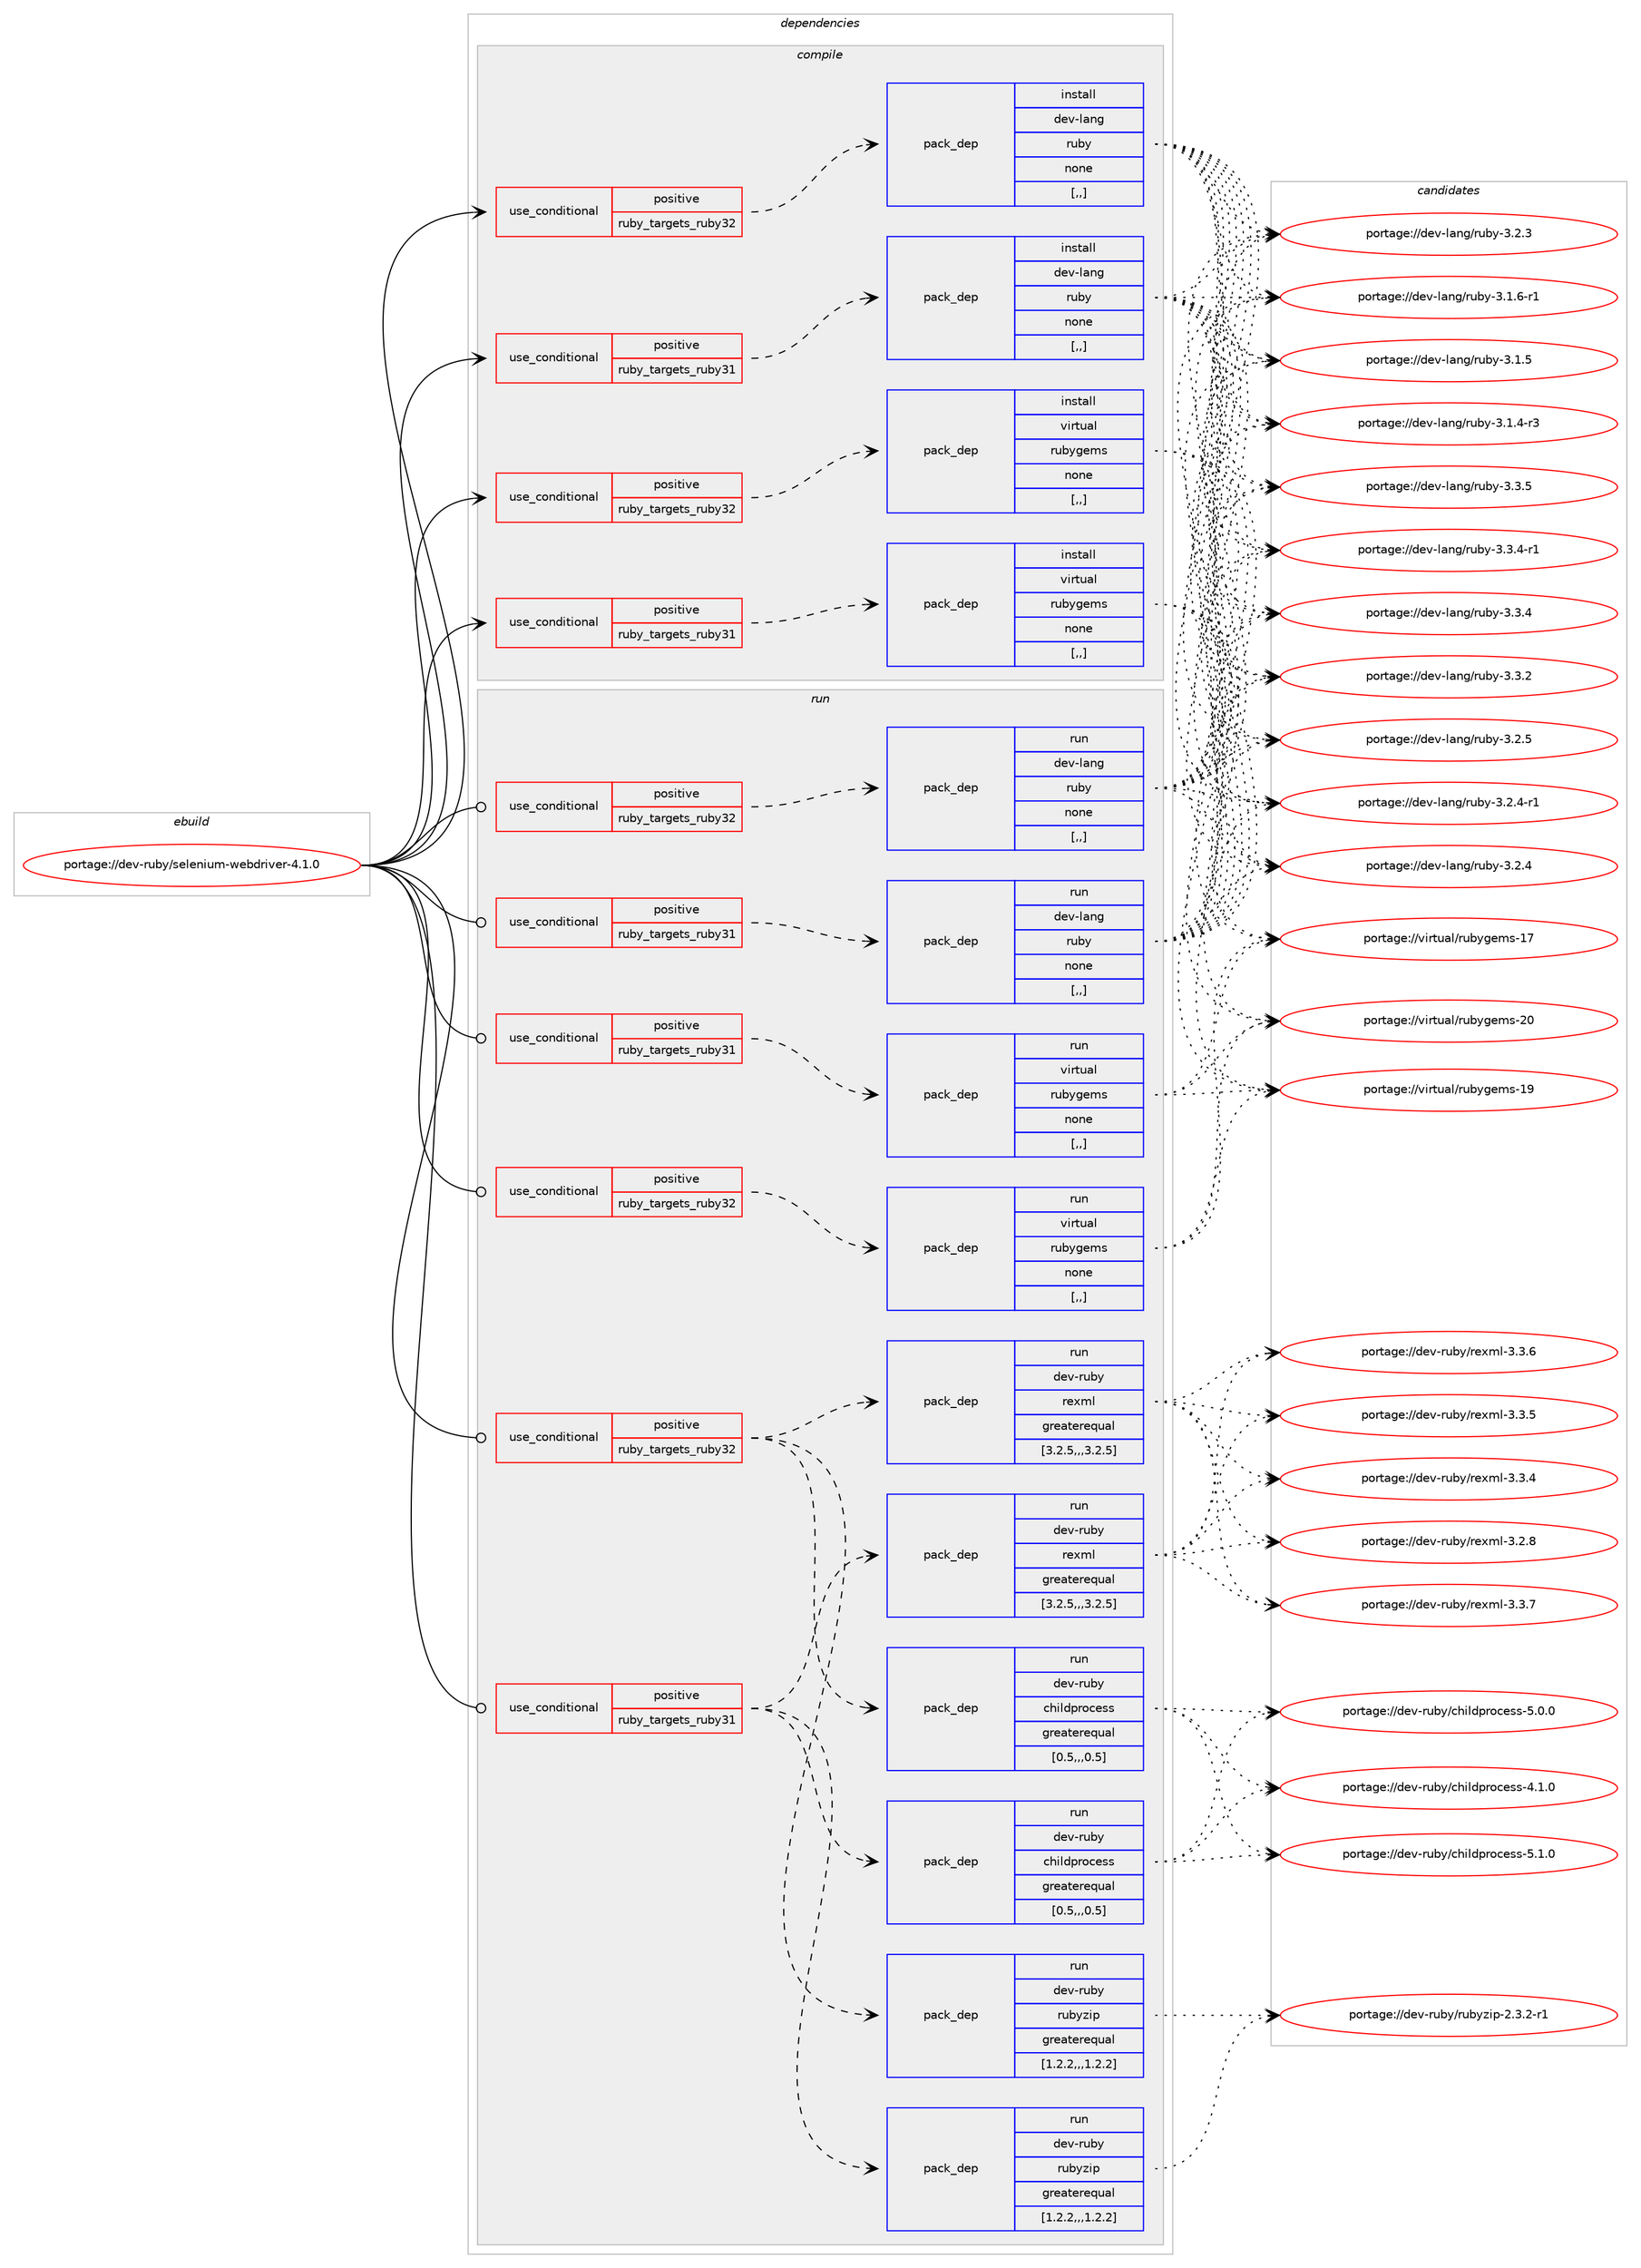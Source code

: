 digraph prolog {

# *************
# Graph options
# *************

newrank=true;
concentrate=true;
compound=true;
graph [rankdir=LR,fontname=Helvetica,fontsize=10,ranksep=1.5];#, ranksep=2.5, nodesep=0.2];
edge  [arrowhead=vee];
node  [fontname=Helvetica,fontsize=10];

# **********
# The ebuild
# **********

subgraph cluster_leftcol {
color=gray;
label=<<i>ebuild</i>>;
id [label="portage://dev-ruby/selenium-webdriver-4.1.0", color=red, width=4, href="../dev-ruby/selenium-webdriver-4.1.0.svg"];
}

# ****************
# The dependencies
# ****************

subgraph cluster_midcol {
color=gray;
label=<<i>dependencies</i>>;
subgraph cluster_compile {
fillcolor="#eeeeee";
style=filled;
label=<<i>compile</i>>;
subgraph cond187511 {
dependency699215 [label=<<TABLE BORDER="0" CELLBORDER="1" CELLSPACING="0" CELLPADDING="4"><TR><TD ROWSPAN="3" CELLPADDING="10">use_conditional</TD></TR><TR><TD>positive</TD></TR><TR><TD>ruby_targets_ruby31</TD></TR></TABLE>>, shape=none, color=red];
subgraph pack506723 {
dependency699216 [label=<<TABLE BORDER="0" CELLBORDER="1" CELLSPACING="0" CELLPADDING="4" WIDTH="220"><TR><TD ROWSPAN="6" CELLPADDING="30">pack_dep</TD></TR><TR><TD WIDTH="110">install</TD></TR><TR><TD>dev-lang</TD></TR><TR><TD>ruby</TD></TR><TR><TD>none</TD></TR><TR><TD>[,,]</TD></TR></TABLE>>, shape=none, color=blue];
}
dependency699215:e -> dependency699216:w [weight=20,style="dashed",arrowhead="vee"];
}
id:e -> dependency699215:w [weight=20,style="solid",arrowhead="vee"];
subgraph cond187512 {
dependency699217 [label=<<TABLE BORDER="0" CELLBORDER="1" CELLSPACING="0" CELLPADDING="4"><TR><TD ROWSPAN="3" CELLPADDING="10">use_conditional</TD></TR><TR><TD>positive</TD></TR><TR><TD>ruby_targets_ruby31</TD></TR></TABLE>>, shape=none, color=red];
subgraph pack506724 {
dependency699218 [label=<<TABLE BORDER="0" CELLBORDER="1" CELLSPACING="0" CELLPADDING="4" WIDTH="220"><TR><TD ROWSPAN="6" CELLPADDING="30">pack_dep</TD></TR><TR><TD WIDTH="110">install</TD></TR><TR><TD>virtual</TD></TR><TR><TD>rubygems</TD></TR><TR><TD>none</TD></TR><TR><TD>[,,]</TD></TR></TABLE>>, shape=none, color=blue];
}
dependency699217:e -> dependency699218:w [weight=20,style="dashed",arrowhead="vee"];
}
id:e -> dependency699217:w [weight=20,style="solid",arrowhead="vee"];
subgraph cond187513 {
dependency699219 [label=<<TABLE BORDER="0" CELLBORDER="1" CELLSPACING="0" CELLPADDING="4"><TR><TD ROWSPAN="3" CELLPADDING="10">use_conditional</TD></TR><TR><TD>positive</TD></TR><TR><TD>ruby_targets_ruby32</TD></TR></TABLE>>, shape=none, color=red];
subgraph pack506725 {
dependency699220 [label=<<TABLE BORDER="0" CELLBORDER="1" CELLSPACING="0" CELLPADDING="4" WIDTH="220"><TR><TD ROWSPAN="6" CELLPADDING="30">pack_dep</TD></TR><TR><TD WIDTH="110">install</TD></TR><TR><TD>dev-lang</TD></TR><TR><TD>ruby</TD></TR><TR><TD>none</TD></TR><TR><TD>[,,]</TD></TR></TABLE>>, shape=none, color=blue];
}
dependency699219:e -> dependency699220:w [weight=20,style="dashed",arrowhead="vee"];
}
id:e -> dependency699219:w [weight=20,style="solid",arrowhead="vee"];
subgraph cond187514 {
dependency699221 [label=<<TABLE BORDER="0" CELLBORDER="1" CELLSPACING="0" CELLPADDING="4"><TR><TD ROWSPAN="3" CELLPADDING="10">use_conditional</TD></TR><TR><TD>positive</TD></TR><TR><TD>ruby_targets_ruby32</TD></TR></TABLE>>, shape=none, color=red];
subgraph pack506726 {
dependency699222 [label=<<TABLE BORDER="0" CELLBORDER="1" CELLSPACING="0" CELLPADDING="4" WIDTH="220"><TR><TD ROWSPAN="6" CELLPADDING="30">pack_dep</TD></TR><TR><TD WIDTH="110">install</TD></TR><TR><TD>virtual</TD></TR><TR><TD>rubygems</TD></TR><TR><TD>none</TD></TR><TR><TD>[,,]</TD></TR></TABLE>>, shape=none, color=blue];
}
dependency699221:e -> dependency699222:w [weight=20,style="dashed",arrowhead="vee"];
}
id:e -> dependency699221:w [weight=20,style="solid",arrowhead="vee"];
}
subgraph cluster_compileandrun {
fillcolor="#eeeeee";
style=filled;
label=<<i>compile and run</i>>;
}
subgraph cluster_run {
fillcolor="#eeeeee";
style=filled;
label=<<i>run</i>>;
subgraph cond187515 {
dependency699223 [label=<<TABLE BORDER="0" CELLBORDER="1" CELLSPACING="0" CELLPADDING="4"><TR><TD ROWSPAN="3" CELLPADDING="10">use_conditional</TD></TR><TR><TD>positive</TD></TR><TR><TD>ruby_targets_ruby31</TD></TR></TABLE>>, shape=none, color=red];
subgraph pack506727 {
dependency699224 [label=<<TABLE BORDER="0" CELLBORDER="1" CELLSPACING="0" CELLPADDING="4" WIDTH="220"><TR><TD ROWSPAN="6" CELLPADDING="30">pack_dep</TD></TR><TR><TD WIDTH="110">run</TD></TR><TR><TD>dev-lang</TD></TR><TR><TD>ruby</TD></TR><TR><TD>none</TD></TR><TR><TD>[,,]</TD></TR></TABLE>>, shape=none, color=blue];
}
dependency699223:e -> dependency699224:w [weight=20,style="dashed",arrowhead="vee"];
}
id:e -> dependency699223:w [weight=20,style="solid",arrowhead="odot"];
subgraph cond187516 {
dependency699225 [label=<<TABLE BORDER="0" CELLBORDER="1" CELLSPACING="0" CELLPADDING="4"><TR><TD ROWSPAN="3" CELLPADDING="10">use_conditional</TD></TR><TR><TD>positive</TD></TR><TR><TD>ruby_targets_ruby31</TD></TR></TABLE>>, shape=none, color=red];
subgraph pack506728 {
dependency699226 [label=<<TABLE BORDER="0" CELLBORDER="1" CELLSPACING="0" CELLPADDING="4" WIDTH="220"><TR><TD ROWSPAN="6" CELLPADDING="30">pack_dep</TD></TR><TR><TD WIDTH="110">run</TD></TR><TR><TD>dev-ruby</TD></TR><TR><TD>childprocess</TD></TR><TR><TD>greaterequal</TD></TR><TR><TD>[0.5,,,0.5]</TD></TR></TABLE>>, shape=none, color=blue];
}
dependency699225:e -> dependency699226:w [weight=20,style="dashed",arrowhead="vee"];
subgraph pack506729 {
dependency699227 [label=<<TABLE BORDER="0" CELLBORDER="1" CELLSPACING="0" CELLPADDING="4" WIDTH="220"><TR><TD ROWSPAN="6" CELLPADDING="30">pack_dep</TD></TR><TR><TD WIDTH="110">run</TD></TR><TR><TD>dev-ruby</TD></TR><TR><TD>rexml</TD></TR><TR><TD>greaterequal</TD></TR><TR><TD>[3.2.5,,,3.2.5]</TD></TR></TABLE>>, shape=none, color=blue];
}
dependency699225:e -> dependency699227:w [weight=20,style="dashed",arrowhead="vee"];
subgraph pack506730 {
dependency699228 [label=<<TABLE BORDER="0" CELLBORDER="1" CELLSPACING="0" CELLPADDING="4" WIDTH="220"><TR><TD ROWSPAN="6" CELLPADDING="30">pack_dep</TD></TR><TR><TD WIDTH="110">run</TD></TR><TR><TD>dev-ruby</TD></TR><TR><TD>rubyzip</TD></TR><TR><TD>greaterequal</TD></TR><TR><TD>[1.2.2,,,1.2.2]</TD></TR></TABLE>>, shape=none, color=blue];
}
dependency699225:e -> dependency699228:w [weight=20,style="dashed",arrowhead="vee"];
}
id:e -> dependency699225:w [weight=20,style="solid",arrowhead="odot"];
subgraph cond187517 {
dependency699229 [label=<<TABLE BORDER="0" CELLBORDER="1" CELLSPACING="0" CELLPADDING="4"><TR><TD ROWSPAN="3" CELLPADDING="10">use_conditional</TD></TR><TR><TD>positive</TD></TR><TR><TD>ruby_targets_ruby31</TD></TR></TABLE>>, shape=none, color=red];
subgraph pack506731 {
dependency699230 [label=<<TABLE BORDER="0" CELLBORDER="1" CELLSPACING="0" CELLPADDING="4" WIDTH="220"><TR><TD ROWSPAN="6" CELLPADDING="30">pack_dep</TD></TR><TR><TD WIDTH="110">run</TD></TR><TR><TD>virtual</TD></TR><TR><TD>rubygems</TD></TR><TR><TD>none</TD></TR><TR><TD>[,,]</TD></TR></TABLE>>, shape=none, color=blue];
}
dependency699229:e -> dependency699230:w [weight=20,style="dashed",arrowhead="vee"];
}
id:e -> dependency699229:w [weight=20,style="solid",arrowhead="odot"];
subgraph cond187518 {
dependency699231 [label=<<TABLE BORDER="0" CELLBORDER="1" CELLSPACING="0" CELLPADDING="4"><TR><TD ROWSPAN="3" CELLPADDING="10">use_conditional</TD></TR><TR><TD>positive</TD></TR><TR><TD>ruby_targets_ruby32</TD></TR></TABLE>>, shape=none, color=red];
subgraph pack506732 {
dependency699232 [label=<<TABLE BORDER="0" CELLBORDER="1" CELLSPACING="0" CELLPADDING="4" WIDTH="220"><TR><TD ROWSPAN="6" CELLPADDING="30">pack_dep</TD></TR><TR><TD WIDTH="110">run</TD></TR><TR><TD>dev-lang</TD></TR><TR><TD>ruby</TD></TR><TR><TD>none</TD></TR><TR><TD>[,,]</TD></TR></TABLE>>, shape=none, color=blue];
}
dependency699231:e -> dependency699232:w [weight=20,style="dashed",arrowhead="vee"];
}
id:e -> dependency699231:w [weight=20,style="solid",arrowhead="odot"];
subgraph cond187519 {
dependency699233 [label=<<TABLE BORDER="0" CELLBORDER="1" CELLSPACING="0" CELLPADDING="4"><TR><TD ROWSPAN="3" CELLPADDING="10">use_conditional</TD></TR><TR><TD>positive</TD></TR><TR><TD>ruby_targets_ruby32</TD></TR></TABLE>>, shape=none, color=red];
subgraph pack506733 {
dependency699234 [label=<<TABLE BORDER="0" CELLBORDER="1" CELLSPACING="0" CELLPADDING="4" WIDTH="220"><TR><TD ROWSPAN="6" CELLPADDING="30">pack_dep</TD></TR><TR><TD WIDTH="110">run</TD></TR><TR><TD>dev-ruby</TD></TR><TR><TD>childprocess</TD></TR><TR><TD>greaterequal</TD></TR><TR><TD>[0.5,,,0.5]</TD></TR></TABLE>>, shape=none, color=blue];
}
dependency699233:e -> dependency699234:w [weight=20,style="dashed",arrowhead="vee"];
subgraph pack506734 {
dependency699235 [label=<<TABLE BORDER="0" CELLBORDER="1" CELLSPACING="0" CELLPADDING="4" WIDTH="220"><TR><TD ROWSPAN="6" CELLPADDING="30">pack_dep</TD></TR><TR><TD WIDTH="110">run</TD></TR><TR><TD>dev-ruby</TD></TR><TR><TD>rexml</TD></TR><TR><TD>greaterequal</TD></TR><TR><TD>[3.2.5,,,3.2.5]</TD></TR></TABLE>>, shape=none, color=blue];
}
dependency699233:e -> dependency699235:w [weight=20,style="dashed",arrowhead="vee"];
subgraph pack506735 {
dependency699236 [label=<<TABLE BORDER="0" CELLBORDER="1" CELLSPACING="0" CELLPADDING="4" WIDTH="220"><TR><TD ROWSPAN="6" CELLPADDING="30">pack_dep</TD></TR><TR><TD WIDTH="110">run</TD></TR><TR><TD>dev-ruby</TD></TR><TR><TD>rubyzip</TD></TR><TR><TD>greaterequal</TD></TR><TR><TD>[1.2.2,,,1.2.2]</TD></TR></TABLE>>, shape=none, color=blue];
}
dependency699233:e -> dependency699236:w [weight=20,style="dashed",arrowhead="vee"];
}
id:e -> dependency699233:w [weight=20,style="solid",arrowhead="odot"];
subgraph cond187520 {
dependency699237 [label=<<TABLE BORDER="0" CELLBORDER="1" CELLSPACING="0" CELLPADDING="4"><TR><TD ROWSPAN="3" CELLPADDING="10">use_conditional</TD></TR><TR><TD>positive</TD></TR><TR><TD>ruby_targets_ruby32</TD></TR></TABLE>>, shape=none, color=red];
subgraph pack506736 {
dependency699238 [label=<<TABLE BORDER="0" CELLBORDER="1" CELLSPACING="0" CELLPADDING="4" WIDTH="220"><TR><TD ROWSPAN="6" CELLPADDING="30">pack_dep</TD></TR><TR><TD WIDTH="110">run</TD></TR><TR><TD>virtual</TD></TR><TR><TD>rubygems</TD></TR><TR><TD>none</TD></TR><TR><TD>[,,]</TD></TR></TABLE>>, shape=none, color=blue];
}
dependency699237:e -> dependency699238:w [weight=20,style="dashed",arrowhead="vee"];
}
id:e -> dependency699237:w [weight=20,style="solid",arrowhead="odot"];
}
}

# **************
# The candidates
# **************

subgraph cluster_choices {
rank=same;
color=gray;
label=<<i>candidates</i>>;

subgraph choice506723 {
color=black;
nodesep=1;
choice10010111845108971101034711411798121455146514653 [label="portage://dev-lang/ruby-3.3.5", color=red, width=4,href="../dev-lang/ruby-3.3.5.svg"];
choice100101118451089711010347114117981214551465146524511449 [label="portage://dev-lang/ruby-3.3.4-r1", color=red, width=4,href="../dev-lang/ruby-3.3.4-r1.svg"];
choice10010111845108971101034711411798121455146514652 [label="portage://dev-lang/ruby-3.3.4", color=red, width=4,href="../dev-lang/ruby-3.3.4.svg"];
choice10010111845108971101034711411798121455146514650 [label="portage://dev-lang/ruby-3.3.2", color=red, width=4,href="../dev-lang/ruby-3.3.2.svg"];
choice10010111845108971101034711411798121455146504653 [label="portage://dev-lang/ruby-3.2.5", color=red, width=4,href="../dev-lang/ruby-3.2.5.svg"];
choice100101118451089711010347114117981214551465046524511449 [label="portage://dev-lang/ruby-3.2.4-r1", color=red, width=4,href="../dev-lang/ruby-3.2.4-r1.svg"];
choice10010111845108971101034711411798121455146504652 [label="portage://dev-lang/ruby-3.2.4", color=red, width=4,href="../dev-lang/ruby-3.2.4.svg"];
choice10010111845108971101034711411798121455146504651 [label="portage://dev-lang/ruby-3.2.3", color=red, width=4,href="../dev-lang/ruby-3.2.3.svg"];
choice100101118451089711010347114117981214551464946544511449 [label="portage://dev-lang/ruby-3.1.6-r1", color=red, width=4,href="../dev-lang/ruby-3.1.6-r1.svg"];
choice10010111845108971101034711411798121455146494653 [label="portage://dev-lang/ruby-3.1.5", color=red, width=4,href="../dev-lang/ruby-3.1.5.svg"];
choice100101118451089711010347114117981214551464946524511451 [label="portage://dev-lang/ruby-3.1.4-r3", color=red, width=4,href="../dev-lang/ruby-3.1.4-r3.svg"];
dependency699216:e -> choice10010111845108971101034711411798121455146514653:w [style=dotted,weight="100"];
dependency699216:e -> choice100101118451089711010347114117981214551465146524511449:w [style=dotted,weight="100"];
dependency699216:e -> choice10010111845108971101034711411798121455146514652:w [style=dotted,weight="100"];
dependency699216:e -> choice10010111845108971101034711411798121455146514650:w [style=dotted,weight="100"];
dependency699216:e -> choice10010111845108971101034711411798121455146504653:w [style=dotted,weight="100"];
dependency699216:e -> choice100101118451089711010347114117981214551465046524511449:w [style=dotted,weight="100"];
dependency699216:e -> choice10010111845108971101034711411798121455146504652:w [style=dotted,weight="100"];
dependency699216:e -> choice10010111845108971101034711411798121455146504651:w [style=dotted,weight="100"];
dependency699216:e -> choice100101118451089711010347114117981214551464946544511449:w [style=dotted,weight="100"];
dependency699216:e -> choice10010111845108971101034711411798121455146494653:w [style=dotted,weight="100"];
dependency699216:e -> choice100101118451089711010347114117981214551464946524511451:w [style=dotted,weight="100"];
}
subgraph choice506724 {
color=black;
nodesep=1;
choice118105114116117971084711411798121103101109115455048 [label="portage://virtual/rubygems-20", color=red, width=4,href="../virtual/rubygems-20.svg"];
choice118105114116117971084711411798121103101109115454957 [label="portage://virtual/rubygems-19", color=red, width=4,href="../virtual/rubygems-19.svg"];
choice118105114116117971084711411798121103101109115454955 [label="portage://virtual/rubygems-17", color=red, width=4,href="../virtual/rubygems-17.svg"];
dependency699218:e -> choice118105114116117971084711411798121103101109115455048:w [style=dotted,weight="100"];
dependency699218:e -> choice118105114116117971084711411798121103101109115454957:w [style=dotted,weight="100"];
dependency699218:e -> choice118105114116117971084711411798121103101109115454955:w [style=dotted,weight="100"];
}
subgraph choice506725 {
color=black;
nodesep=1;
choice10010111845108971101034711411798121455146514653 [label="portage://dev-lang/ruby-3.3.5", color=red, width=4,href="../dev-lang/ruby-3.3.5.svg"];
choice100101118451089711010347114117981214551465146524511449 [label="portage://dev-lang/ruby-3.3.4-r1", color=red, width=4,href="../dev-lang/ruby-3.3.4-r1.svg"];
choice10010111845108971101034711411798121455146514652 [label="portage://dev-lang/ruby-3.3.4", color=red, width=4,href="../dev-lang/ruby-3.3.4.svg"];
choice10010111845108971101034711411798121455146514650 [label="portage://dev-lang/ruby-3.3.2", color=red, width=4,href="../dev-lang/ruby-3.3.2.svg"];
choice10010111845108971101034711411798121455146504653 [label="portage://dev-lang/ruby-3.2.5", color=red, width=4,href="../dev-lang/ruby-3.2.5.svg"];
choice100101118451089711010347114117981214551465046524511449 [label="portage://dev-lang/ruby-3.2.4-r1", color=red, width=4,href="../dev-lang/ruby-3.2.4-r1.svg"];
choice10010111845108971101034711411798121455146504652 [label="portage://dev-lang/ruby-3.2.4", color=red, width=4,href="../dev-lang/ruby-3.2.4.svg"];
choice10010111845108971101034711411798121455146504651 [label="portage://dev-lang/ruby-3.2.3", color=red, width=4,href="../dev-lang/ruby-3.2.3.svg"];
choice100101118451089711010347114117981214551464946544511449 [label="portage://dev-lang/ruby-3.1.6-r1", color=red, width=4,href="../dev-lang/ruby-3.1.6-r1.svg"];
choice10010111845108971101034711411798121455146494653 [label="portage://dev-lang/ruby-3.1.5", color=red, width=4,href="../dev-lang/ruby-3.1.5.svg"];
choice100101118451089711010347114117981214551464946524511451 [label="portage://dev-lang/ruby-3.1.4-r3", color=red, width=4,href="../dev-lang/ruby-3.1.4-r3.svg"];
dependency699220:e -> choice10010111845108971101034711411798121455146514653:w [style=dotted,weight="100"];
dependency699220:e -> choice100101118451089711010347114117981214551465146524511449:w [style=dotted,weight="100"];
dependency699220:e -> choice10010111845108971101034711411798121455146514652:w [style=dotted,weight="100"];
dependency699220:e -> choice10010111845108971101034711411798121455146514650:w [style=dotted,weight="100"];
dependency699220:e -> choice10010111845108971101034711411798121455146504653:w [style=dotted,weight="100"];
dependency699220:e -> choice100101118451089711010347114117981214551465046524511449:w [style=dotted,weight="100"];
dependency699220:e -> choice10010111845108971101034711411798121455146504652:w [style=dotted,weight="100"];
dependency699220:e -> choice10010111845108971101034711411798121455146504651:w [style=dotted,weight="100"];
dependency699220:e -> choice100101118451089711010347114117981214551464946544511449:w [style=dotted,weight="100"];
dependency699220:e -> choice10010111845108971101034711411798121455146494653:w [style=dotted,weight="100"];
dependency699220:e -> choice100101118451089711010347114117981214551464946524511451:w [style=dotted,weight="100"];
}
subgraph choice506726 {
color=black;
nodesep=1;
choice118105114116117971084711411798121103101109115455048 [label="portage://virtual/rubygems-20", color=red, width=4,href="../virtual/rubygems-20.svg"];
choice118105114116117971084711411798121103101109115454957 [label="portage://virtual/rubygems-19", color=red, width=4,href="../virtual/rubygems-19.svg"];
choice118105114116117971084711411798121103101109115454955 [label="portage://virtual/rubygems-17", color=red, width=4,href="../virtual/rubygems-17.svg"];
dependency699222:e -> choice118105114116117971084711411798121103101109115455048:w [style=dotted,weight="100"];
dependency699222:e -> choice118105114116117971084711411798121103101109115454957:w [style=dotted,weight="100"];
dependency699222:e -> choice118105114116117971084711411798121103101109115454955:w [style=dotted,weight="100"];
}
subgraph choice506727 {
color=black;
nodesep=1;
choice10010111845108971101034711411798121455146514653 [label="portage://dev-lang/ruby-3.3.5", color=red, width=4,href="../dev-lang/ruby-3.3.5.svg"];
choice100101118451089711010347114117981214551465146524511449 [label="portage://dev-lang/ruby-3.3.4-r1", color=red, width=4,href="../dev-lang/ruby-3.3.4-r1.svg"];
choice10010111845108971101034711411798121455146514652 [label="portage://dev-lang/ruby-3.3.4", color=red, width=4,href="../dev-lang/ruby-3.3.4.svg"];
choice10010111845108971101034711411798121455146514650 [label="portage://dev-lang/ruby-3.3.2", color=red, width=4,href="../dev-lang/ruby-3.3.2.svg"];
choice10010111845108971101034711411798121455146504653 [label="portage://dev-lang/ruby-3.2.5", color=red, width=4,href="../dev-lang/ruby-3.2.5.svg"];
choice100101118451089711010347114117981214551465046524511449 [label="portage://dev-lang/ruby-3.2.4-r1", color=red, width=4,href="../dev-lang/ruby-3.2.4-r1.svg"];
choice10010111845108971101034711411798121455146504652 [label="portage://dev-lang/ruby-3.2.4", color=red, width=4,href="../dev-lang/ruby-3.2.4.svg"];
choice10010111845108971101034711411798121455146504651 [label="portage://dev-lang/ruby-3.2.3", color=red, width=4,href="../dev-lang/ruby-3.2.3.svg"];
choice100101118451089711010347114117981214551464946544511449 [label="portage://dev-lang/ruby-3.1.6-r1", color=red, width=4,href="../dev-lang/ruby-3.1.6-r1.svg"];
choice10010111845108971101034711411798121455146494653 [label="portage://dev-lang/ruby-3.1.5", color=red, width=4,href="../dev-lang/ruby-3.1.5.svg"];
choice100101118451089711010347114117981214551464946524511451 [label="portage://dev-lang/ruby-3.1.4-r3", color=red, width=4,href="../dev-lang/ruby-3.1.4-r3.svg"];
dependency699224:e -> choice10010111845108971101034711411798121455146514653:w [style=dotted,weight="100"];
dependency699224:e -> choice100101118451089711010347114117981214551465146524511449:w [style=dotted,weight="100"];
dependency699224:e -> choice10010111845108971101034711411798121455146514652:w [style=dotted,weight="100"];
dependency699224:e -> choice10010111845108971101034711411798121455146514650:w [style=dotted,weight="100"];
dependency699224:e -> choice10010111845108971101034711411798121455146504653:w [style=dotted,weight="100"];
dependency699224:e -> choice100101118451089711010347114117981214551465046524511449:w [style=dotted,weight="100"];
dependency699224:e -> choice10010111845108971101034711411798121455146504652:w [style=dotted,weight="100"];
dependency699224:e -> choice10010111845108971101034711411798121455146504651:w [style=dotted,weight="100"];
dependency699224:e -> choice100101118451089711010347114117981214551464946544511449:w [style=dotted,weight="100"];
dependency699224:e -> choice10010111845108971101034711411798121455146494653:w [style=dotted,weight="100"];
dependency699224:e -> choice100101118451089711010347114117981214551464946524511451:w [style=dotted,weight="100"];
}
subgraph choice506728 {
color=black;
nodesep=1;
choice1001011184511411798121479910410510810011211411199101115115455346494648 [label="portage://dev-ruby/childprocess-5.1.0", color=red, width=4,href="../dev-ruby/childprocess-5.1.0.svg"];
choice1001011184511411798121479910410510810011211411199101115115455346484648 [label="portage://dev-ruby/childprocess-5.0.0", color=red, width=4,href="../dev-ruby/childprocess-5.0.0.svg"];
choice1001011184511411798121479910410510810011211411199101115115455246494648 [label="portage://dev-ruby/childprocess-4.1.0", color=red, width=4,href="../dev-ruby/childprocess-4.1.0.svg"];
dependency699226:e -> choice1001011184511411798121479910410510810011211411199101115115455346494648:w [style=dotted,weight="100"];
dependency699226:e -> choice1001011184511411798121479910410510810011211411199101115115455346484648:w [style=dotted,weight="100"];
dependency699226:e -> choice1001011184511411798121479910410510810011211411199101115115455246494648:w [style=dotted,weight="100"];
}
subgraph choice506729 {
color=black;
nodesep=1;
choice100101118451141179812147114101120109108455146514655 [label="portage://dev-ruby/rexml-3.3.7", color=red, width=4,href="../dev-ruby/rexml-3.3.7.svg"];
choice100101118451141179812147114101120109108455146514654 [label="portage://dev-ruby/rexml-3.3.6", color=red, width=4,href="../dev-ruby/rexml-3.3.6.svg"];
choice100101118451141179812147114101120109108455146514653 [label="portage://dev-ruby/rexml-3.3.5", color=red, width=4,href="../dev-ruby/rexml-3.3.5.svg"];
choice100101118451141179812147114101120109108455146514652 [label="portage://dev-ruby/rexml-3.3.4", color=red, width=4,href="../dev-ruby/rexml-3.3.4.svg"];
choice100101118451141179812147114101120109108455146504656 [label="portage://dev-ruby/rexml-3.2.8", color=red, width=4,href="../dev-ruby/rexml-3.2.8.svg"];
dependency699227:e -> choice100101118451141179812147114101120109108455146514655:w [style=dotted,weight="100"];
dependency699227:e -> choice100101118451141179812147114101120109108455146514654:w [style=dotted,weight="100"];
dependency699227:e -> choice100101118451141179812147114101120109108455146514653:w [style=dotted,weight="100"];
dependency699227:e -> choice100101118451141179812147114101120109108455146514652:w [style=dotted,weight="100"];
dependency699227:e -> choice100101118451141179812147114101120109108455146504656:w [style=dotted,weight="100"];
}
subgraph choice506730 {
color=black;
nodesep=1;
choice100101118451141179812147114117981211221051124550465146504511449 [label="portage://dev-ruby/rubyzip-2.3.2-r1", color=red, width=4,href="../dev-ruby/rubyzip-2.3.2-r1.svg"];
dependency699228:e -> choice100101118451141179812147114117981211221051124550465146504511449:w [style=dotted,weight="100"];
}
subgraph choice506731 {
color=black;
nodesep=1;
choice118105114116117971084711411798121103101109115455048 [label="portage://virtual/rubygems-20", color=red, width=4,href="../virtual/rubygems-20.svg"];
choice118105114116117971084711411798121103101109115454957 [label="portage://virtual/rubygems-19", color=red, width=4,href="../virtual/rubygems-19.svg"];
choice118105114116117971084711411798121103101109115454955 [label="portage://virtual/rubygems-17", color=red, width=4,href="../virtual/rubygems-17.svg"];
dependency699230:e -> choice118105114116117971084711411798121103101109115455048:w [style=dotted,weight="100"];
dependency699230:e -> choice118105114116117971084711411798121103101109115454957:w [style=dotted,weight="100"];
dependency699230:e -> choice118105114116117971084711411798121103101109115454955:w [style=dotted,weight="100"];
}
subgraph choice506732 {
color=black;
nodesep=1;
choice10010111845108971101034711411798121455146514653 [label="portage://dev-lang/ruby-3.3.5", color=red, width=4,href="../dev-lang/ruby-3.3.5.svg"];
choice100101118451089711010347114117981214551465146524511449 [label="portage://dev-lang/ruby-3.3.4-r1", color=red, width=4,href="../dev-lang/ruby-3.3.4-r1.svg"];
choice10010111845108971101034711411798121455146514652 [label="portage://dev-lang/ruby-3.3.4", color=red, width=4,href="../dev-lang/ruby-3.3.4.svg"];
choice10010111845108971101034711411798121455146514650 [label="portage://dev-lang/ruby-3.3.2", color=red, width=4,href="../dev-lang/ruby-3.3.2.svg"];
choice10010111845108971101034711411798121455146504653 [label="portage://dev-lang/ruby-3.2.5", color=red, width=4,href="../dev-lang/ruby-3.2.5.svg"];
choice100101118451089711010347114117981214551465046524511449 [label="portage://dev-lang/ruby-3.2.4-r1", color=red, width=4,href="../dev-lang/ruby-3.2.4-r1.svg"];
choice10010111845108971101034711411798121455146504652 [label="portage://dev-lang/ruby-3.2.4", color=red, width=4,href="../dev-lang/ruby-3.2.4.svg"];
choice10010111845108971101034711411798121455146504651 [label="portage://dev-lang/ruby-3.2.3", color=red, width=4,href="../dev-lang/ruby-3.2.3.svg"];
choice100101118451089711010347114117981214551464946544511449 [label="portage://dev-lang/ruby-3.1.6-r1", color=red, width=4,href="../dev-lang/ruby-3.1.6-r1.svg"];
choice10010111845108971101034711411798121455146494653 [label="portage://dev-lang/ruby-3.1.5", color=red, width=4,href="../dev-lang/ruby-3.1.5.svg"];
choice100101118451089711010347114117981214551464946524511451 [label="portage://dev-lang/ruby-3.1.4-r3", color=red, width=4,href="../dev-lang/ruby-3.1.4-r3.svg"];
dependency699232:e -> choice10010111845108971101034711411798121455146514653:w [style=dotted,weight="100"];
dependency699232:e -> choice100101118451089711010347114117981214551465146524511449:w [style=dotted,weight="100"];
dependency699232:e -> choice10010111845108971101034711411798121455146514652:w [style=dotted,weight="100"];
dependency699232:e -> choice10010111845108971101034711411798121455146514650:w [style=dotted,weight="100"];
dependency699232:e -> choice10010111845108971101034711411798121455146504653:w [style=dotted,weight="100"];
dependency699232:e -> choice100101118451089711010347114117981214551465046524511449:w [style=dotted,weight="100"];
dependency699232:e -> choice10010111845108971101034711411798121455146504652:w [style=dotted,weight="100"];
dependency699232:e -> choice10010111845108971101034711411798121455146504651:w [style=dotted,weight="100"];
dependency699232:e -> choice100101118451089711010347114117981214551464946544511449:w [style=dotted,weight="100"];
dependency699232:e -> choice10010111845108971101034711411798121455146494653:w [style=dotted,weight="100"];
dependency699232:e -> choice100101118451089711010347114117981214551464946524511451:w [style=dotted,weight="100"];
}
subgraph choice506733 {
color=black;
nodesep=1;
choice1001011184511411798121479910410510810011211411199101115115455346494648 [label="portage://dev-ruby/childprocess-5.1.0", color=red, width=4,href="../dev-ruby/childprocess-5.1.0.svg"];
choice1001011184511411798121479910410510810011211411199101115115455346484648 [label="portage://dev-ruby/childprocess-5.0.0", color=red, width=4,href="../dev-ruby/childprocess-5.0.0.svg"];
choice1001011184511411798121479910410510810011211411199101115115455246494648 [label="portage://dev-ruby/childprocess-4.1.0", color=red, width=4,href="../dev-ruby/childprocess-4.1.0.svg"];
dependency699234:e -> choice1001011184511411798121479910410510810011211411199101115115455346494648:w [style=dotted,weight="100"];
dependency699234:e -> choice1001011184511411798121479910410510810011211411199101115115455346484648:w [style=dotted,weight="100"];
dependency699234:e -> choice1001011184511411798121479910410510810011211411199101115115455246494648:w [style=dotted,weight="100"];
}
subgraph choice506734 {
color=black;
nodesep=1;
choice100101118451141179812147114101120109108455146514655 [label="portage://dev-ruby/rexml-3.3.7", color=red, width=4,href="../dev-ruby/rexml-3.3.7.svg"];
choice100101118451141179812147114101120109108455146514654 [label="portage://dev-ruby/rexml-3.3.6", color=red, width=4,href="../dev-ruby/rexml-3.3.6.svg"];
choice100101118451141179812147114101120109108455146514653 [label="portage://dev-ruby/rexml-3.3.5", color=red, width=4,href="../dev-ruby/rexml-3.3.5.svg"];
choice100101118451141179812147114101120109108455146514652 [label="portage://dev-ruby/rexml-3.3.4", color=red, width=4,href="../dev-ruby/rexml-3.3.4.svg"];
choice100101118451141179812147114101120109108455146504656 [label="portage://dev-ruby/rexml-3.2.8", color=red, width=4,href="../dev-ruby/rexml-3.2.8.svg"];
dependency699235:e -> choice100101118451141179812147114101120109108455146514655:w [style=dotted,weight="100"];
dependency699235:e -> choice100101118451141179812147114101120109108455146514654:w [style=dotted,weight="100"];
dependency699235:e -> choice100101118451141179812147114101120109108455146514653:w [style=dotted,weight="100"];
dependency699235:e -> choice100101118451141179812147114101120109108455146514652:w [style=dotted,weight="100"];
dependency699235:e -> choice100101118451141179812147114101120109108455146504656:w [style=dotted,weight="100"];
}
subgraph choice506735 {
color=black;
nodesep=1;
choice100101118451141179812147114117981211221051124550465146504511449 [label="portage://dev-ruby/rubyzip-2.3.2-r1", color=red, width=4,href="../dev-ruby/rubyzip-2.3.2-r1.svg"];
dependency699236:e -> choice100101118451141179812147114117981211221051124550465146504511449:w [style=dotted,weight="100"];
}
subgraph choice506736 {
color=black;
nodesep=1;
choice118105114116117971084711411798121103101109115455048 [label="portage://virtual/rubygems-20", color=red, width=4,href="../virtual/rubygems-20.svg"];
choice118105114116117971084711411798121103101109115454957 [label="portage://virtual/rubygems-19", color=red, width=4,href="../virtual/rubygems-19.svg"];
choice118105114116117971084711411798121103101109115454955 [label="portage://virtual/rubygems-17", color=red, width=4,href="../virtual/rubygems-17.svg"];
dependency699238:e -> choice118105114116117971084711411798121103101109115455048:w [style=dotted,weight="100"];
dependency699238:e -> choice118105114116117971084711411798121103101109115454957:w [style=dotted,weight="100"];
dependency699238:e -> choice118105114116117971084711411798121103101109115454955:w [style=dotted,weight="100"];
}
}

}
